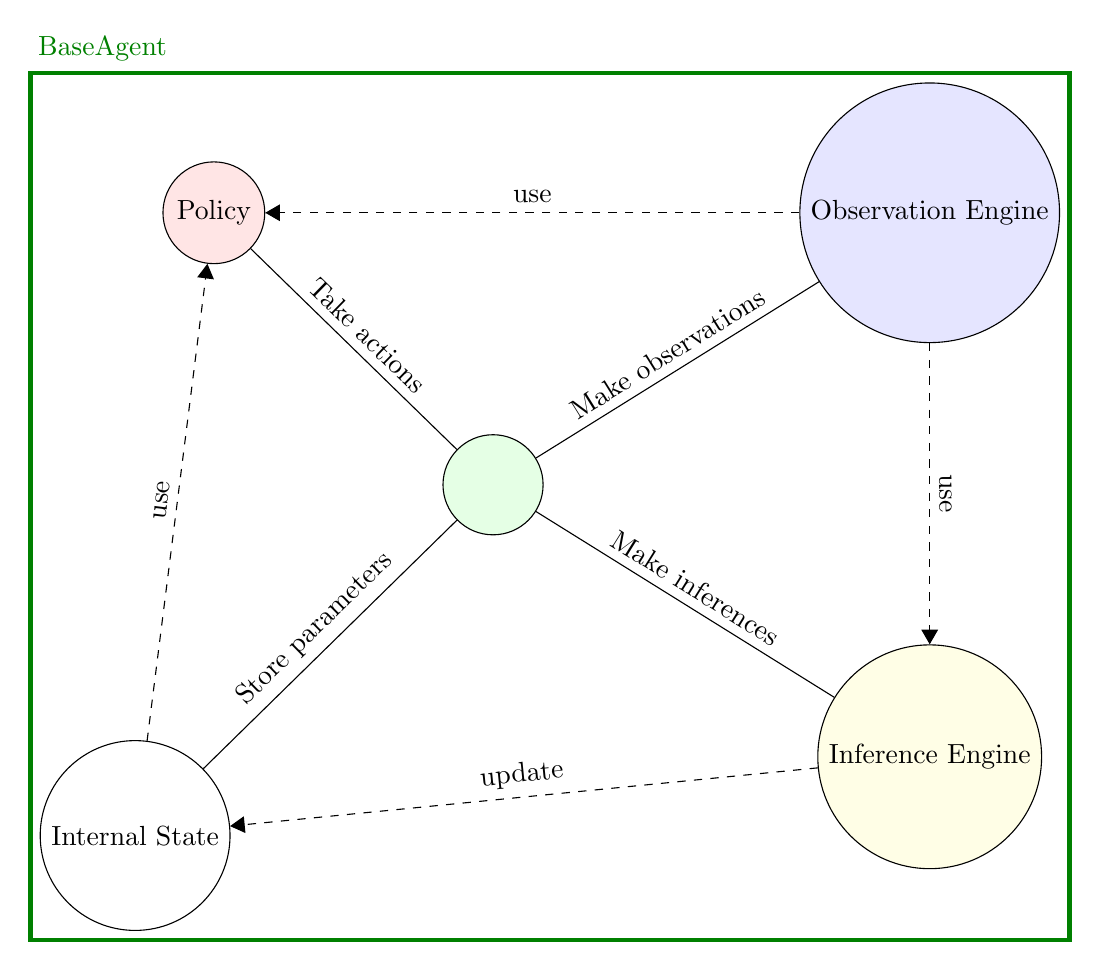 \begin{tikzpicture}
\draw (0,0) node[name = agent, circle, draw = black, fill = green!10!white]{\phantom{Agent}};
\draw (agent.north west) + (6,3) node[name = obs, circle, draw = black, fill = blue!10!white]{Observation Engine};
\draw (agent.south west) + (6,-3) node[name = inf, circle, draw = black, fill = yellow!10!white]{Inference Engine};
\draw (agent.south east) + (-5,-4) node[name = state, circle, draw = black]{Internal State};
\draw (agent.north east) + (-4,3) node[name = pol, circle, draw = black, fill = red!10!white]{Policy};

\draw (agent) -- (obs) node[sloped, above, midway]{Make observations};
\draw (agent) -- (inf) node[sloped, above, midway]{Make inferences};
\draw (agent) -- (pol) node[sloped, above, midway]{Take actions};
\draw (agent) -- (state) node[sloped, above, midway]{Store parameters};

\draw[-triangle 60, dashed] (obs) -- (inf) node[sloped, above, midway]{use};
\draw[-triangle 60, dashed] (inf) -- (state) node[sloped, above, midway]{update};
\draw[-triangle 60, dashed] (state) -- (pol) node[sloped, above, midway]{use};
\draw[-triangle 60, dashed] (obs) -- (pol) node[sloped, above, midway]{use};

\node[draw=green!50!black, ultra thick, fit=(pol.north) (obs.east) (obs.north) (state.south) (state.west)](fit) {};
\draw (fit.north west) node[above right, color = green!50!black]{BaseAgent};

\end{tikzpicture}
